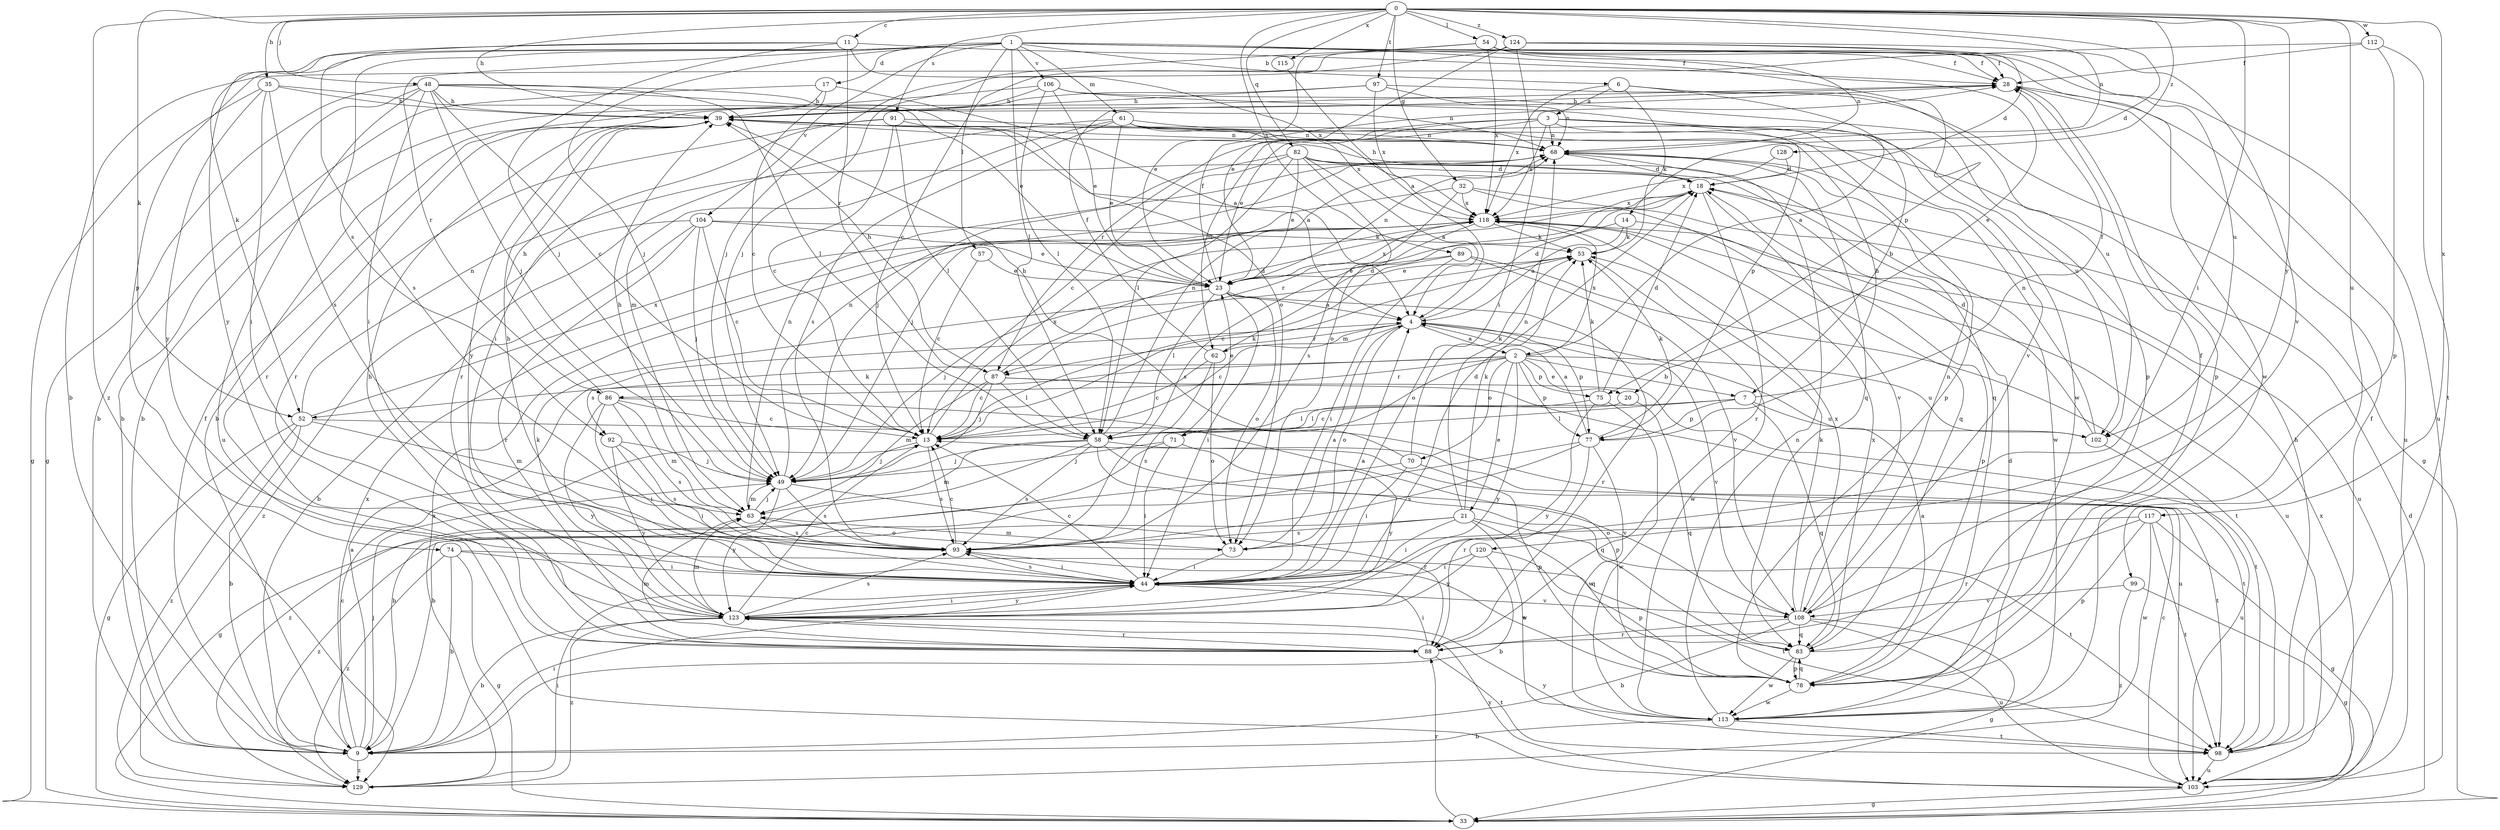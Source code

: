 strict digraph  {
0;
1;
2;
3;
4;
6;
7;
9;
11;
13;
14;
17;
18;
20;
21;
23;
28;
32;
33;
35;
39;
44;
48;
49;
52;
53;
54;
57;
58;
61;
62;
63;
68;
70;
71;
73;
74;
75;
77;
78;
82;
83;
86;
87;
88;
89;
91;
92;
93;
97;
98;
99;
102;
103;
104;
106;
108;
112;
113;
115;
117;
118;
120;
123;
124;
128;
129;
0 -> 11  [label=c];
0 -> 14  [label=d];
0 -> 32  [label=g];
0 -> 35  [label=h];
0 -> 39  [label=h];
0 -> 44  [label=i];
0 -> 48  [label=j];
0 -> 52  [label=k];
0 -> 54  [label=l];
0 -> 68  [label=n];
0 -> 82  [label=q];
0 -> 89  [label=s];
0 -> 91  [label=s];
0 -> 97  [label=t];
0 -> 99  [label=u];
0 -> 112  [label=w];
0 -> 115  [label=x];
0 -> 117  [label=x];
0 -> 120  [label=y];
0 -> 124  [label=z];
0 -> 128  [label=z];
0 -> 129  [label=z];
1 -> 6  [label=b];
1 -> 17  [label=d];
1 -> 20  [label=e];
1 -> 28  [label=f];
1 -> 49  [label=j];
1 -> 52  [label=k];
1 -> 57  [label=l];
1 -> 58  [label=l];
1 -> 61  [label=m];
1 -> 74  [label=p];
1 -> 75  [label=p];
1 -> 86  [label=r];
1 -> 92  [label=s];
1 -> 102  [label=u];
1 -> 104  [label=v];
1 -> 106  [label=v];
1 -> 113  [label=w];
2 -> 7  [label=b];
2 -> 20  [label=e];
2 -> 21  [label=e];
2 -> 52  [label=k];
2 -> 70  [label=o];
2 -> 71  [label=o];
2 -> 75  [label=p];
2 -> 77  [label=p];
2 -> 86  [label=r];
2 -> 92  [label=s];
2 -> 102  [label=u];
2 -> 118  [label=x];
2 -> 123  [label=y];
3 -> 7  [label=b];
3 -> 23  [label=e];
3 -> 62  [label=m];
3 -> 68  [label=n];
3 -> 77  [label=p];
3 -> 87  [label=r];
3 -> 102  [label=u];
3 -> 118  [label=x];
4 -> 2  [label=a];
4 -> 13  [label=c];
4 -> 18  [label=d];
4 -> 62  [label=m];
4 -> 73  [label=o];
4 -> 77  [label=p];
4 -> 87  [label=r];
4 -> 108  [label=v];
6 -> 2  [label=a];
6 -> 3  [label=a];
6 -> 53  [label=k];
6 -> 102  [label=u];
6 -> 118  [label=x];
7 -> 13  [label=c];
7 -> 28  [label=f];
7 -> 58  [label=l];
7 -> 77  [label=p];
7 -> 83  [label=q];
7 -> 102  [label=u];
9 -> 4  [label=a];
9 -> 13  [label=c];
9 -> 28  [label=f];
9 -> 44  [label=i];
9 -> 49  [label=j];
9 -> 118  [label=x];
9 -> 129  [label=z];
11 -> 28  [label=f];
11 -> 49  [label=j];
11 -> 87  [label=r];
11 -> 93  [label=s];
11 -> 118  [label=x];
11 -> 123  [label=y];
13 -> 49  [label=j];
13 -> 53  [label=k];
13 -> 93  [label=s];
13 -> 118  [label=x];
14 -> 4  [label=a];
14 -> 53  [label=k];
14 -> 78  [label=p];
14 -> 87  [label=r];
17 -> 4  [label=a];
17 -> 9  [label=b];
17 -> 13  [label=c];
17 -> 39  [label=h];
18 -> 39  [label=h];
18 -> 88  [label=r];
18 -> 108  [label=v];
18 -> 118  [label=x];
20 -> 58  [label=l];
20 -> 83  [label=q];
21 -> 44  [label=i];
21 -> 53  [label=k];
21 -> 68  [label=n];
21 -> 83  [label=q];
21 -> 93  [label=s];
21 -> 98  [label=t];
21 -> 113  [label=w];
21 -> 129  [label=z];
23 -> 4  [label=a];
23 -> 28  [label=f];
23 -> 44  [label=i];
23 -> 49  [label=j];
23 -> 58  [label=l];
23 -> 68  [label=n];
23 -> 73  [label=o];
23 -> 88  [label=r];
23 -> 118  [label=x];
28 -> 39  [label=h];
28 -> 78  [label=p];
28 -> 103  [label=u];
32 -> 49  [label=j];
32 -> 83  [label=q];
32 -> 93  [label=s];
32 -> 103  [label=u];
32 -> 118  [label=x];
33 -> 18  [label=d];
33 -> 88  [label=r];
35 -> 23  [label=e];
35 -> 33  [label=g];
35 -> 39  [label=h];
35 -> 44  [label=i];
35 -> 93  [label=s];
35 -> 123  [label=y];
39 -> 68  [label=n];
39 -> 88  [label=r];
39 -> 123  [label=y];
44 -> 4  [label=a];
44 -> 13  [label=c];
44 -> 18  [label=d];
44 -> 39  [label=h];
44 -> 93  [label=s];
44 -> 108  [label=v];
44 -> 123  [label=y];
48 -> 9  [label=b];
48 -> 13  [label=c];
48 -> 33  [label=g];
48 -> 39  [label=h];
48 -> 44  [label=i];
48 -> 49  [label=j];
48 -> 58  [label=l];
48 -> 68  [label=n];
48 -> 73  [label=o];
48 -> 103  [label=u];
49 -> 63  [label=m];
49 -> 68  [label=n];
49 -> 88  [label=r];
49 -> 93  [label=s];
49 -> 123  [label=y];
52 -> 9  [label=b];
52 -> 33  [label=g];
52 -> 63  [label=m];
52 -> 68  [label=n];
52 -> 98  [label=t];
52 -> 118  [label=x];
52 -> 129  [label=z];
53 -> 23  [label=e];
53 -> 113  [label=w];
54 -> 23  [label=e];
54 -> 28  [label=f];
54 -> 49  [label=j];
54 -> 68  [label=n];
54 -> 103  [label=u];
54 -> 118  [label=x];
57 -> 13  [label=c];
57 -> 23  [label=e];
58 -> 49  [label=j];
58 -> 63  [label=m];
58 -> 68  [label=n];
58 -> 83  [label=q];
58 -> 93  [label=s];
58 -> 98  [label=t];
58 -> 108  [label=v];
58 -> 129  [label=z];
61 -> 23  [label=e];
61 -> 63  [label=m];
61 -> 68  [label=n];
61 -> 78  [label=p];
61 -> 88  [label=r];
61 -> 93  [label=s];
61 -> 108  [label=v];
61 -> 118  [label=x];
62 -> 13  [label=c];
62 -> 18  [label=d];
62 -> 28  [label=f];
62 -> 73  [label=o];
62 -> 93  [label=s];
63 -> 39  [label=h];
63 -> 49  [label=j];
63 -> 68  [label=n];
63 -> 73  [label=o];
63 -> 93  [label=s];
68 -> 18  [label=d];
68 -> 83  [label=q];
70 -> 33  [label=g];
70 -> 39  [label=h];
70 -> 44  [label=i];
70 -> 53  [label=k];
70 -> 78  [label=p];
71 -> 9  [label=b];
71 -> 23  [label=e];
71 -> 44  [label=i];
71 -> 49  [label=j];
71 -> 123  [label=y];
73 -> 4  [label=a];
73 -> 44  [label=i];
73 -> 63  [label=m];
74 -> 9  [label=b];
74 -> 33  [label=g];
74 -> 44  [label=i];
74 -> 98  [label=t];
74 -> 129  [label=z];
75 -> 18  [label=d];
75 -> 53  [label=k];
75 -> 58  [label=l];
75 -> 113  [label=w];
75 -> 123  [label=y];
77 -> 4  [label=a];
77 -> 9  [label=b];
77 -> 39  [label=h];
77 -> 53  [label=k];
77 -> 88  [label=r];
77 -> 93  [label=s];
77 -> 113  [label=w];
78 -> 4  [label=a];
78 -> 83  [label=q];
78 -> 93  [label=s];
78 -> 113  [label=w];
82 -> 4  [label=a];
82 -> 13  [label=c];
82 -> 18  [label=d];
82 -> 23  [label=e];
82 -> 49  [label=j];
82 -> 58  [label=l];
82 -> 73  [label=o];
82 -> 83  [label=q];
82 -> 113  [label=w];
83 -> 28  [label=f];
83 -> 78  [label=p];
83 -> 113  [label=w];
83 -> 118  [label=x];
86 -> 13  [label=c];
86 -> 39  [label=h];
86 -> 44  [label=i];
86 -> 63  [label=m];
86 -> 78  [label=p];
86 -> 93  [label=s];
86 -> 123  [label=y];
87 -> 13  [label=c];
87 -> 18  [label=d];
87 -> 39  [label=h];
87 -> 49  [label=j];
87 -> 58  [label=l];
87 -> 63  [label=m];
87 -> 98  [label=t];
87 -> 103  [label=u];
88 -> 39  [label=h];
88 -> 44  [label=i];
88 -> 63  [label=m];
88 -> 98  [label=t];
89 -> 13  [label=c];
89 -> 23  [label=e];
89 -> 44  [label=i];
89 -> 98  [label=t];
89 -> 108  [label=v];
91 -> 4  [label=a];
91 -> 13  [label=c];
91 -> 44  [label=i];
91 -> 58  [label=l];
91 -> 68  [label=n];
91 -> 88  [label=r];
92 -> 44  [label=i];
92 -> 49  [label=j];
92 -> 93  [label=s];
92 -> 123  [label=y];
93 -> 13  [label=c];
93 -> 44  [label=i];
97 -> 9  [label=b];
97 -> 33  [label=g];
97 -> 39  [label=h];
97 -> 68  [label=n];
97 -> 118  [label=x];
98 -> 28  [label=f];
98 -> 39  [label=h];
98 -> 103  [label=u];
98 -> 123  [label=y];
99 -> 33  [label=g];
99 -> 108  [label=v];
99 -> 129  [label=z];
102 -> 18  [label=d];
102 -> 68  [label=n];
102 -> 103  [label=u];
103 -> 13  [label=c];
103 -> 33  [label=g];
103 -> 118  [label=x];
103 -> 123  [label=y];
104 -> 9  [label=b];
104 -> 13  [label=c];
104 -> 23  [label=e];
104 -> 49  [label=j];
104 -> 53  [label=k];
104 -> 88  [label=r];
104 -> 129  [label=z];
106 -> 9  [label=b];
106 -> 23  [label=e];
106 -> 39  [label=h];
106 -> 58  [label=l];
106 -> 78  [label=p];
106 -> 113  [label=w];
108 -> 9  [label=b];
108 -> 33  [label=g];
108 -> 53  [label=k];
108 -> 68  [label=n];
108 -> 83  [label=q];
108 -> 88  [label=r];
108 -> 103  [label=u];
108 -> 118  [label=x];
112 -> 9  [label=b];
112 -> 28  [label=f];
112 -> 78  [label=p];
112 -> 98  [label=t];
113 -> 9  [label=b];
113 -> 18  [label=d];
113 -> 68  [label=n];
113 -> 98  [label=t];
115 -> 4  [label=a];
117 -> 33  [label=g];
117 -> 73  [label=o];
117 -> 78  [label=p];
117 -> 88  [label=r];
117 -> 98  [label=t];
117 -> 113  [label=w];
118 -> 53  [label=k];
118 -> 93  [label=s];
118 -> 103  [label=u];
120 -> 9  [label=b];
120 -> 44  [label=i];
120 -> 78  [label=p];
120 -> 123  [label=y];
123 -> 9  [label=b];
123 -> 13  [label=c];
123 -> 44  [label=i];
123 -> 53  [label=k];
123 -> 63  [label=m];
123 -> 88  [label=r];
123 -> 93  [label=s];
123 -> 129  [label=z];
124 -> 13  [label=c];
124 -> 18  [label=d];
124 -> 23  [label=e];
124 -> 28  [label=f];
124 -> 44  [label=i];
124 -> 49  [label=j];
124 -> 108  [label=v];
128 -> 18  [label=d];
128 -> 118  [label=x];
129 -> 44  [label=i];
129 -> 118  [label=x];
}

